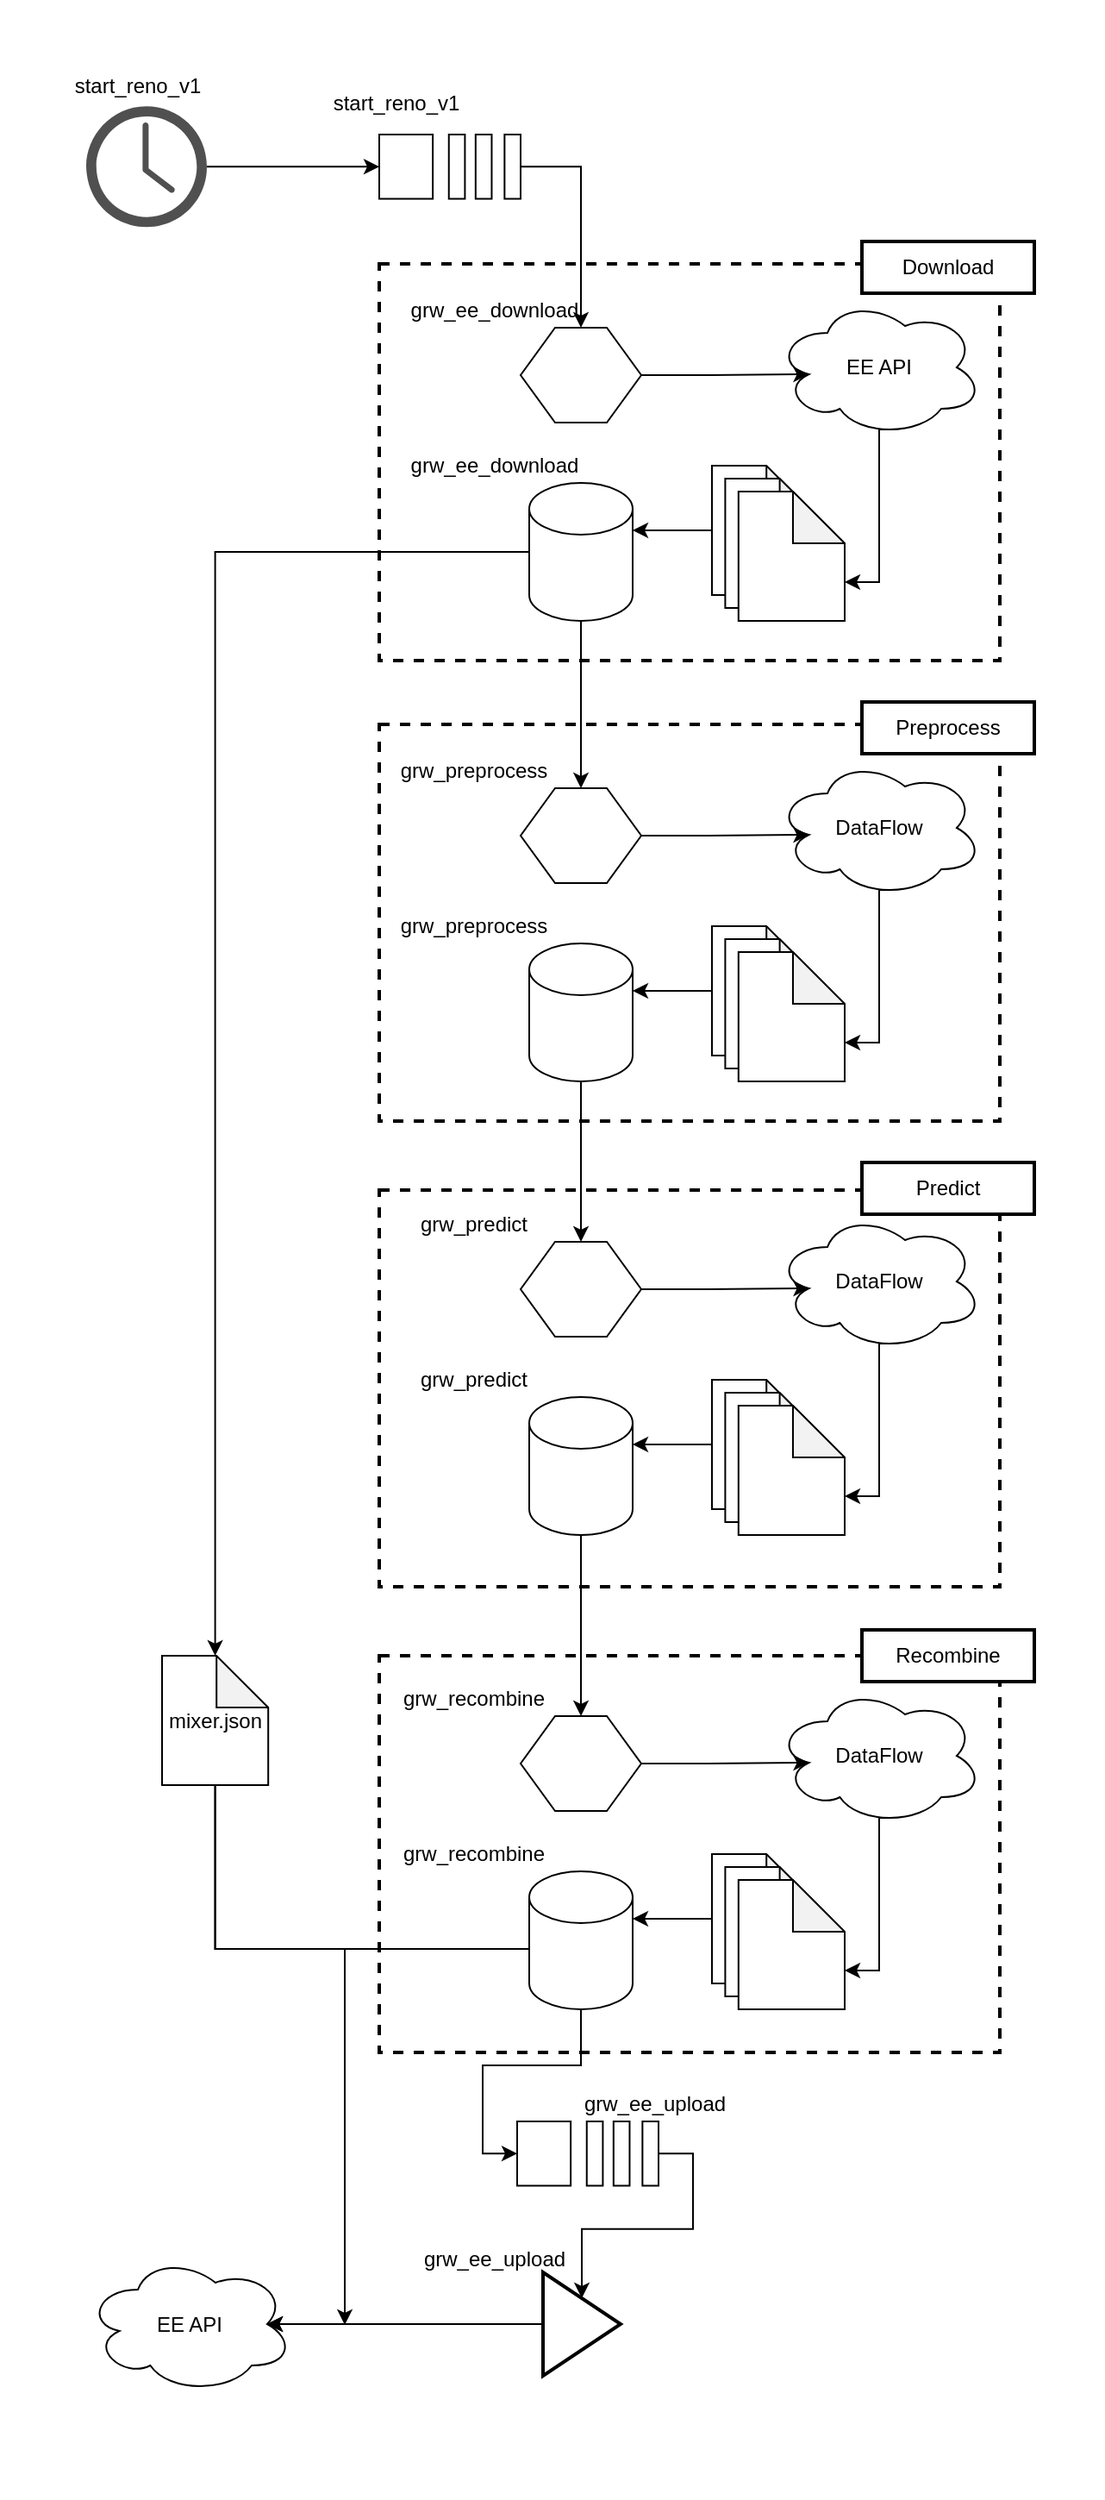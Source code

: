 <mxfile version="14.6.13" type="device"><diagram id="YiXheeFf85XHUU5zugut" name="Page-1"><mxGraphModel dx="1892" dy="1174" grid="1" gridSize="10" guides="1" tooltips="1" connect="1" arrows="1" fold="1" page="1" pageScale="1" pageWidth="850" pageHeight="1100" math="0" shadow="0"><root><mxCell id="0"/><mxCell id="1" parent="0"/><mxCell id="QEKiELdDZIYWnJ-q98RR-2" value="" style="rounded=0;whiteSpace=wrap;html=1;strokeColor=none;" vertex="1" parent="1"><mxGeometry x="170" y="20" width="640" height="1440" as="geometry"/></mxCell><mxCell id="Cv2jm8XQjAbmHCX0WIOV-8" value="" style="pointerEvents=1;shadow=0;dashed=0;html=1;strokeColor=none;fillColor=#505050;labelPosition=center;verticalLabelPosition=bottom;verticalAlign=top;outlineConnect=0;align=center;shape=mxgraph.office.concepts.clock;" parent="1" vertex="1"><mxGeometry x="220" y="81.63" width="70" height="70" as="geometry"/></mxCell><mxCell id="Cv2jm8XQjAbmHCX0WIOV-9" value="start_reno_v1" style="text;html=1;strokeColor=none;fillColor=none;align=center;verticalAlign=middle;whiteSpace=wrap;rounded=0;" parent="1" vertex="1"><mxGeometry x="230" y="60" width="40" height="20" as="geometry"/></mxCell><mxCell id="Cv2jm8XQjAbmHCX0WIOV-14" value="" style="group" parent="1" vertex="1" connectable="0"><mxGeometry x="390" y="98.0" width="82" height="37.27" as="geometry"/></mxCell><mxCell id="Cv2jm8XQjAbmHCX0WIOV-10" value="" style="rounded=0;whiteSpace=wrap;html=1;" parent="Cv2jm8XQjAbmHCX0WIOV-14" vertex="1"><mxGeometry width="31.061" height="37.27" as="geometry"/></mxCell><mxCell id="Cv2jm8XQjAbmHCX0WIOV-11" value="" style="rounded=0;whiteSpace=wrap;html=1;" parent="Cv2jm8XQjAbmHCX0WIOV-14" vertex="1"><mxGeometry x="40.379" width="9.318" height="37.27" as="geometry"/></mxCell><mxCell id="Cv2jm8XQjAbmHCX0WIOV-12" value="" style="rounded=0;whiteSpace=wrap;html=1;" parent="Cv2jm8XQjAbmHCX0WIOV-14" vertex="1"><mxGeometry x="55.909" width="9.318" height="37.27" as="geometry"/></mxCell><mxCell id="Cv2jm8XQjAbmHCX0WIOV-13" value="" style="rounded=0;whiteSpace=wrap;html=1;" parent="Cv2jm8XQjAbmHCX0WIOV-14" vertex="1"><mxGeometry x="72.682" width="9.318" height="37.27" as="geometry"/></mxCell><mxCell id="Cv2jm8XQjAbmHCX0WIOV-15" value="start_reno_v1" style="text;html=1;strokeColor=none;fillColor=none;align=center;verticalAlign=middle;whiteSpace=wrap;rounded=0;" parent="1" vertex="1"><mxGeometry x="380" y="70" width="40" height="20" as="geometry"/></mxCell><mxCell id="Cv2jm8XQjAbmHCX0WIOV-18" value="" style="endArrow=classic;html=1;entryX=0;entryY=0.5;entryDx=0;entryDy=0;" parent="1" source="Cv2jm8XQjAbmHCX0WIOV-8" target="Cv2jm8XQjAbmHCX0WIOV-10" edge="1"><mxGeometry width="50" height="50" relative="1" as="geometry"><mxPoint x="580" y="300" as="sourcePoint"/><mxPoint x="630" y="250" as="targetPoint"/></mxGeometry></mxCell><mxCell id="Cv2jm8XQjAbmHCX0WIOV-60" style="edgeStyle=orthogonalEdgeStyle;rounded=0;orthogonalLoop=1;jettySize=auto;html=1;exitX=0.5;exitY=1;exitDx=0;exitDy=0;exitPerimeter=0;entryX=0.5;entryY=0;entryDx=0;entryDy=0;" parent="1" source="Cv2jm8XQjAbmHCX0WIOV-45" target="Cv2jm8XQjAbmHCX0WIOV-49" edge="1"><mxGeometry relative="1" as="geometry"/></mxCell><mxCell id="Cv2jm8XQjAbmHCX0WIOV-73" style="edgeStyle=orthogonalEdgeStyle;rounded=0;orthogonalLoop=1;jettySize=auto;html=1;exitX=0.5;exitY=1;exitDx=0;exitDy=0;exitPerimeter=0;entryX=0.5;entryY=0;entryDx=0;entryDy=0;" parent="1" source="Cv2jm8XQjAbmHCX0WIOV-57" target="Cv2jm8XQjAbmHCX0WIOV-62" edge="1"><mxGeometry relative="1" as="geometry"/></mxCell><mxCell id="Cv2jm8XQjAbmHCX0WIOV-88" value="" style="group" parent="1" vertex="1" connectable="0"><mxGeometry x="390" y="427" width="380" height="243" as="geometry"/></mxCell><mxCell id="Cv2jm8XQjAbmHCX0WIOV-75" value="" style="rounded=0;whiteSpace=wrap;html=1;dashed=1;fillColor=none;strokeWidth=2;" parent="Cv2jm8XQjAbmHCX0WIOV-88" vertex="1"><mxGeometry y="13" width="360" height="230" as="geometry"/></mxCell><mxCell id="Cv2jm8XQjAbmHCX0WIOV-34" value="" style="shape=hexagon;perimeter=hexagonPerimeter2;whiteSpace=wrap;html=1;fixedSize=1;" parent="Cv2jm8XQjAbmHCX0WIOV-88" vertex="1"><mxGeometry x="82" y="50" width="70" height="55" as="geometry"/></mxCell><mxCell id="Cv2jm8XQjAbmHCX0WIOV-36" value="grw_preprocess&lt;br&gt;" style="text;html=1;strokeColor=none;fillColor=none;align=center;verticalAlign=middle;whiteSpace=wrap;rounded=0;" parent="Cv2jm8XQjAbmHCX0WIOV-88" vertex="1"><mxGeometry x="35" y="30" width="40" height="20" as="geometry"/></mxCell><mxCell id="Cv2jm8XQjAbmHCX0WIOV-37" value="DataFlow" style="ellipse;shape=cloud;whiteSpace=wrap;html=1;" parent="Cv2jm8XQjAbmHCX0WIOV-88" vertex="1"><mxGeometry x="230" y="33" width="120" height="80" as="geometry"/></mxCell><mxCell id="Cv2jm8XQjAbmHCX0WIOV-38" style="edgeStyle=orthogonalEdgeStyle;rounded=0;orthogonalLoop=1;jettySize=auto;html=1;exitX=1;exitY=0.5;exitDx=0;exitDy=0;entryX=0.16;entryY=0.55;entryDx=0;entryDy=0;entryPerimeter=0;" parent="Cv2jm8XQjAbmHCX0WIOV-88" source="Cv2jm8XQjAbmHCX0WIOV-34" target="Cv2jm8XQjAbmHCX0WIOV-37" edge="1"><mxGeometry y="13" as="geometry"/></mxCell><mxCell id="Cv2jm8XQjAbmHCX0WIOV-41" value="" style="group" parent="Cv2jm8XQjAbmHCX0WIOV-88" vertex="1" connectable="0"><mxGeometry x="193" y="130" width="77" height="90" as="geometry"/></mxCell><mxCell id="Cv2jm8XQjAbmHCX0WIOV-42" value="" style="shape=note;whiteSpace=wrap;html=1;backgroundOutline=1;darkOpacity=0.05;" parent="Cv2jm8XQjAbmHCX0WIOV-41" vertex="1"><mxGeometry width="61.6" height="75" as="geometry"/></mxCell><mxCell id="Cv2jm8XQjAbmHCX0WIOV-43" value="" style="shape=note;whiteSpace=wrap;html=1;backgroundOutline=1;darkOpacity=0.05;" parent="Cv2jm8XQjAbmHCX0WIOV-41" vertex="1"><mxGeometry x="7.7" y="7.5" width="61.6" height="75" as="geometry"/></mxCell><mxCell id="Cv2jm8XQjAbmHCX0WIOV-44" value="" style="shape=note;whiteSpace=wrap;html=1;backgroundOutline=1;darkOpacity=0.05;" parent="Cv2jm8XQjAbmHCX0WIOV-41" vertex="1"><mxGeometry x="15.4" y="15" width="61.6" height="75" as="geometry"/></mxCell><mxCell id="Cv2jm8XQjAbmHCX0WIOV-39" style="edgeStyle=orthogonalEdgeStyle;rounded=0;orthogonalLoop=1;jettySize=auto;html=1;exitX=0.55;exitY=0.95;exitDx=0;exitDy=0;exitPerimeter=0;entryX=0;entryY=0;entryDx=61.6;entryDy=52.5;entryPerimeter=0;" parent="Cv2jm8XQjAbmHCX0WIOV-88" source="Cv2jm8XQjAbmHCX0WIOV-37" target="Cv2jm8XQjAbmHCX0WIOV-44" edge="1"><mxGeometry y="13" as="geometry"><mxPoint x="286" y="170" as="targetPoint"/><Array as="points"><mxPoint x="290" y="109"/><mxPoint x="290" y="198"/></Array></mxGeometry></mxCell><mxCell id="Cv2jm8XQjAbmHCX0WIOV-45" value="" style="shape=cylinder3;whiteSpace=wrap;html=1;boundedLbl=1;backgroundOutline=1;size=15;" parent="Cv2jm8XQjAbmHCX0WIOV-88" vertex="1"><mxGeometry x="87" y="140" width="60" height="80" as="geometry"/></mxCell><mxCell id="Cv2jm8XQjAbmHCX0WIOV-46" style="edgeStyle=orthogonalEdgeStyle;rounded=0;orthogonalLoop=1;jettySize=auto;html=1;exitX=0;exitY=0.5;exitDx=0;exitDy=0;exitPerimeter=0;entryX=1;entryY=0;entryDx=0;entryDy=27.5;entryPerimeter=0;" parent="Cv2jm8XQjAbmHCX0WIOV-88" source="Cv2jm8XQjAbmHCX0WIOV-42" target="Cv2jm8XQjAbmHCX0WIOV-45" edge="1"><mxGeometry y="13" as="geometry"/></mxCell><mxCell id="Cv2jm8XQjAbmHCX0WIOV-47" value="grw_preprocess" style="text;html=1;strokeColor=none;fillColor=none;align=center;verticalAlign=middle;whiteSpace=wrap;rounded=0;" parent="Cv2jm8XQjAbmHCX0WIOV-88" vertex="1"><mxGeometry x="35" y="120" width="40" height="20" as="geometry"/></mxCell><mxCell id="Cv2jm8XQjAbmHCX0WIOV-85" value="Preprocess" style="rounded=0;whiteSpace=wrap;html=1;strokeWidth=2;" parent="Cv2jm8XQjAbmHCX0WIOV-88" vertex="1"><mxGeometry x="280" width="100" height="30" as="geometry"/></mxCell><mxCell id="Cv2jm8XQjAbmHCX0WIOV-89" value="" style="group" parent="1" vertex="1" connectable="0"><mxGeometry x="390" y="694" width="380" height="246" as="geometry"/></mxCell><mxCell id="Cv2jm8XQjAbmHCX0WIOV-80" value="" style="rounded=0;whiteSpace=wrap;html=1;dashed=1;fillColor=none;strokeWidth=2;" parent="Cv2jm8XQjAbmHCX0WIOV-89" vertex="1"><mxGeometry y="16" width="360" height="230" as="geometry"/></mxCell><mxCell id="Cv2jm8XQjAbmHCX0WIOV-49" value="" style="shape=hexagon;perimeter=hexagonPerimeter2;whiteSpace=wrap;html=1;fixedSize=1;" parent="Cv2jm8XQjAbmHCX0WIOV-89" vertex="1"><mxGeometry x="82" y="46" width="70" height="55" as="geometry"/></mxCell><mxCell id="Cv2jm8XQjAbmHCX0WIOV-50" value="grw_predict" style="text;html=1;strokeColor=none;fillColor=none;align=center;verticalAlign=middle;whiteSpace=wrap;rounded=0;" parent="Cv2jm8XQjAbmHCX0WIOV-89" vertex="1"><mxGeometry x="35" y="26" width="40" height="20" as="geometry"/></mxCell><mxCell id="Cv2jm8XQjAbmHCX0WIOV-52" value="DataFlow" style="ellipse;shape=cloud;whiteSpace=wrap;html=1;" parent="Cv2jm8XQjAbmHCX0WIOV-89" vertex="1"><mxGeometry x="230" y="29" width="120" height="80" as="geometry"/></mxCell><mxCell id="Cv2jm8XQjAbmHCX0WIOV-48" style="edgeStyle=orthogonalEdgeStyle;rounded=0;orthogonalLoop=1;jettySize=auto;html=1;exitX=1;exitY=0.5;exitDx=0;exitDy=0;entryX=0.16;entryY=0.55;entryDx=0;entryDy=0;entryPerimeter=0;" parent="Cv2jm8XQjAbmHCX0WIOV-89" source="Cv2jm8XQjAbmHCX0WIOV-49" target="Cv2jm8XQjAbmHCX0WIOV-52" edge="1"><mxGeometry y="16" as="geometry"/></mxCell><mxCell id="Cv2jm8XQjAbmHCX0WIOV-53" value="" style="group" parent="Cv2jm8XQjAbmHCX0WIOV-89" vertex="1" connectable="0"><mxGeometry x="193" y="126" width="77" height="90" as="geometry"/></mxCell><mxCell id="Cv2jm8XQjAbmHCX0WIOV-54" value="" style="shape=note;whiteSpace=wrap;html=1;backgroundOutline=1;darkOpacity=0.05;" parent="Cv2jm8XQjAbmHCX0WIOV-53" vertex="1"><mxGeometry width="61.6" height="75" as="geometry"/></mxCell><mxCell id="Cv2jm8XQjAbmHCX0WIOV-55" value="" style="shape=note;whiteSpace=wrap;html=1;backgroundOutline=1;darkOpacity=0.05;" parent="Cv2jm8XQjAbmHCX0WIOV-53" vertex="1"><mxGeometry x="7.7" y="7.5" width="61.6" height="75" as="geometry"/></mxCell><mxCell id="Cv2jm8XQjAbmHCX0WIOV-56" value="" style="shape=note;whiteSpace=wrap;html=1;backgroundOutline=1;darkOpacity=0.05;" parent="Cv2jm8XQjAbmHCX0WIOV-53" vertex="1"><mxGeometry x="15.4" y="15" width="61.6" height="75" as="geometry"/></mxCell><mxCell id="Cv2jm8XQjAbmHCX0WIOV-51" style="edgeStyle=orthogonalEdgeStyle;rounded=0;orthogonalLoop=1;jettySize=auto;html=1;exitX=0.55;exitY=0.95;exitDx=0;exitDy=0;exitPerimeter=0;entryX=0;entryY=0;entryDx=61.6;entryDy=52.5;entryPerimeter=0;" parent="Cv2jm8XQjAbmHCX0WIOV-89" source="Cv2jm8XQjAbmHCX0WIOV-52" target="Cv2jm8XQjAbmHCX0WIOV-56" edge="1"><mxGeometry y="16" as="geometry"><mxPoint x="286" y="166" as="targetPoint"/><Array as="points"><mxPoint x="290" y="105"/><mxPoint x="290" y="194"/></Array></mxGeometry></mxCell><mxCell id="Cv2jm8XQjAbmHCX0WIOV-57" value="" style="shape=cylinder3;whiteSpace=wrap;html=1;boundedLbl=1;backgroundOutline=1;size=15;" parent="Cv2jm8XQjAbmHCX0WIOV-89" vertex="1"><mxGeometry x="87" y="136" width="60" height="80" as="geometry"/></mxCell><mxCell id="Cv2jm8XQjAbmHCX0WIOV-58" style="edgeStyle=orthogonalEdgeStyle;rounded=0;orthogonalLoop=1;jettySize=auto;html=1;exitX=0;exitY=0.5;exitDx=0;exitDy=0;exitPerimeter=0;entryX=1;entryY=0;entryDx=0;entryDy=27.5;entryPerimeter=0;" parent="Cv2jm8XQjAbmHCX0WIOV-89" source="Cv2jm8XQjAbmHCX0WIOV-54" target="Cv2jm8XQjAbmHCX0WIOV-57" edge="1"><mxGeometry y="16" as="geometry"/></mxCell><mxCell id="Cv2jm8XQjAbmHCX0WIOV-59" value="grw_predict" style="text;html=1;strokeColor=none;fillColor=none;align=center;verticalAlign=middle;whiteSpace=wrap;rounded=0;" parent="Cv2jm8XQjAbmHCX0WIOV-89" vertex="1"><mxGeometry x="35" y="116" width="40" height="20" as="geometry"/></mxCell><mxCell id="Cv2jm8XQjAbmHCX0WIOV-86" value="Predict" style="rounded=0;whiteSpace=wrap;html=1;strokeWidth=2;" parent="Cv2jm8XQjAbmHCX0WIOV-89" vertex="1"><mxGeometry x="280" width="100" height="30" as="geometry"/></mxCell><mxCell id="Cv2jm8XQjAbmHCX0WIOV-90" value="" style="group" parent="1" vertex="1" connectable="0"><mxGeometry x="390" y="965" width="380" height="245" as="geometry"/></mxCell><mxCell id="Cv2jm8XQjAbmHCX0WIOV-81" value="" style="rounded=0;whiteSpace=wrap;html=1;dashed=1;fillColor=none;strokeWidth=2;" parent="Cv2jm8XQjAbmHCX0WIOV-90" vertex="1"><mxGeometry y="15" width="360" height="230" as="geometry"/></mxCell><mxCell id="Cv2jm8XQjAbmHCX0WIOV-62" value="" style="shape=hexagon;perimeter=hexagonPerimeter2;whiteSpace=wrap;html=1;fixedSize=1;" parent="Cv2jm8XQjAbmHCX0WIOV-90" vertex="1"><mxGeometry x="82" y="50" width="70" height="55" as="geometry"/></mxCell><mxCell id="Cv2jm8XQjAbmHCX0WIOV-63" value="grw_recombine" style="text;html=1;strokeColor=none;fillColor=none;align=center;verticalAlign=middle;whiteSpace=wrap;rounded=0;" parent="Cv2jm8XQjAbmHCX0WIOV-90" vertex="1"><mxGeometry x="35" y="30" width="40" height="20" as="geometry"/></mxCell><mxCell id="Cv2jm8XQjAbmHCX0WIOV-65" value="DataFlow" style="ellipse;shape=cloud;whiteSpace=wrap;html=1;" parent="Cv2jm8XQjAbmHCX0WIOV-90" vertex="1"><mxGeometry x="230" y="33" width="120" height="80" as="geometry"/></mxCell><mxCell id="Cv2jm8XQjAbmHCX0WIOV-61" style="edgeStyle=orthogonalEdgeStyle;rounded=0;orthogonalLoop=1;jettySize=auto;html=1;exitX=1;exitY=0.5;exitDx=0;exitDy=0;entryX=0.16;entryY=0.55;entryDx=0;entryDy=0;entryPerimeter=0;" parent="Cv2jm8XQjAbmHCX0WIOV-90" source="Cv2jm8XQjAbmHCX0WIOV-62" target="Cv2jm8XQjAbmHCX0WIOV-65" edge="1"><mxGeometry y="15" as="geometry"/></mxCell><mxCell id="Cv2jm8XQjAbmHCX0WIOV-66" value="" style="group" parent="Cv2jm8XQjAbmHCX0WIOV-90" vertex="1" connectable="0"><mxGeometry x="193" y="130" width="77" height="90" as="geometry"/></mxCell><mxCell id="Cv2jm8XQjAbmHCX0WIOV-67" value="" style="shape=note;whiteSpace=wrap;html=1;backgroundOutline=1;darkOpacity=0.05;" parent="Cv2jm8XQjAbmHCX0WIOV-66" vertex="1"><mxGeometry width="61.6" height="75" as="geometry"/></mxCell><mxCell id="Cv2jm8XQjAbmHCX0WIOV-68" value="" style="shape=note;whiteSpace=wrap;html=1;backgroundOutline=1;darkOpacity=0.05;" parent="Cv2jm8XQjAbmHCX0WIOV-66" vertex="1"><mxGeometry x="7.7" y="7.5" width="61.6" height="75" as="geometry"/></mxCell><mxCell id="Cv2jm8XQjAbmHCX0WIOV-69" value="" style="shape=note;whiteSpace=wrap;html=1;backgroundOutline=1;darkOpacity=0.05;" parent="Cv2jm8XQjAbmHCX0WIOV-66" vertex="1"><mxGeometry x="15.4" y="15" width="61.6" height="75" as="geometry"/></mxCell><mxCell id="Cv2jm8XQjAbmHCX0WIOV-64" style="edgeStyle=orthogonalEdgeStyle;rounded=0;orthogonalLoop=1;jettySize=auto;html=1;exitX=0.55;exitY=0.95;exitDx=0;exitDy=0;exitPerimeter=0;entryX=0;entryY=0;entryDx=61.6;entryDy=52.5;entryPerimeter=0;" parent="Cv2jm8XQjAbmHCX0WIOV-90" source="Cv2jm8XQjAbmHCX0WIOV-65" target="Cv2jm8XQjAbmHCX0WIOV-69" edge="1"><mxGeometry y="15" as="geometry"><mxPoint x="286" y="170" as="targetPoint"/><Array as="points"><mxPoint x="290" y="109"/><mxPoint x="290" y="198"/></Array></mxGeometry></mxCell><mxCell id="Cv2jm8XQjAbmHCX0WIOV-70" value="" style="shape=cylinder3;whiteSpace=wrap;html=1;boundedLbl=1;backgroundOutline=1;size=15;" parent="Cv2jm8XQjAbmHCX0WIOV-90" vertex="1"><mxGeometry x="87" y="140" width="60" height="80" as="geometry"/></mxCell><mxCell id="Cv2jm8XQjAbmHCX0WIOV-71" style="edgeStyle=orthogonalEdgeStyle;rounded=0;orthogonalLoop=1;jettySize=auto;html=1;exitX=0;exitY=0.5;exitDx=0;exitDy=0;exitPerimeter=0;entryX=1;entryY=0;entryDx=0;entryDy=27.5;entryPerimeter=0;" parent="Cv2jm8XQjAbmHCX0WIOV-90" source="Cv2jm8XQjAbmHCX0WIOV-67" target="Cv2jm8XQjAbmHCX0WIOV-70" edge="1"><mxGeometry y="15" as="geometry"/></mxCell><mxCell id="Cv2jm8XQjAbmHCX0WIOV-72" value="grw_recombine" style="text;html=1;strokeColor=none;fillColor=none;align=center;verticalAlign=middle;whiteSpace=wrap;rounded=0;" parent="Cv2jm8XQjAbmHCX0WIOV-90" vertex="1"><mxGeometry x="35" y="120" width="40" height="20" as="geometry"/></mxCell><mxCell id="Cv2jm8XQjAbmHCX0WIOV-87" value="Recombine" style="rounded=0;whiteSpace=wrap;html=1;strokeWidth=2;" parent="Cv2jm8XQjAbmHCX0WIOV-90" vertex="1"><mxGeometry x="280" width="100" height="30" as="geometry"/></mxCell><mxCell id="Cv2jm8XQjAbmHCX0WIOV-91" value="" style="group" parent="1" vertex="1" connectable="0"><mxGeometry x="390" y="160" width="380" height="243" as="geometry"/></mxCell><mxCell id="Cv2jm8XQjAbmHCX0WIOV-92" value="" style="rounded=0;whiteSpace=wrap;html=1;dashed=1;fillColor=none;strokeWidth=2;" parent="Cv2jm8XQjAbmHCX0WIOV-91" vertex="1"><mxGeometry y="13" width="360" height="230" as="geometry"/></mxCell><mxCell id="Cv2jm8XQjAbmHCX0WIOV-93" value="" style="shape=hexagon;perimeter=hexagonPerimeter2;whiteSpace=wrap;html=1;fixedSize=1;" parent="Cv2jm8XQjAbmHCX0WIOV-91" vertex="1"><mxGeometry x="82" y="50" width="70" height="55" as="geometry"/></mxCell><mxCell id="Cv2jm8XQjAbmHCX0WIOV-94" value="grw_ee_download" style="text;html=1;strokeColor=none;fillColor=none;align=center;verticalAlign=middle;whiteSpace=wrap;rounded=0;" parent="Cv2jm8XQjAbmHCX0WIOV-91" vertex="1"><mxGeometry x="47" y="30" width="40" height="20" as="geometry"/></mxCell><mxCell id="Cv2jm8XQjAbmHCX0WIOV-95" value="EE API" style="ellipse;shape=cloud;whiteSpace=wrap;html=1;" parent="Cv2jm8XQjAbmHCX0WIOV-91" vertex="1"><mxGeometry x="230" y="33" width="120" height="80" as="geometry"/></mxCell><mxCell id="Cv2jm8XQjAbmHCX0WIOV-96" style="edgeStyle=orthogonalEdgeStyle;rounded=0;orthogonalLoop=1;jettySize=auto;html=1;exitX=1;exitY=0.5;exitDx=0;exitDy=0;entryX=0.16;entryY=0.55;entryDx=0;entryDy=0;entryPerimeter=0;" parent="Cv2jm8XQjAbmHCX0WIOV-91" source="Cv2jm8XQjAbmHCX0WIOV-93" target="Cv2jm8XQjAbmHCX0WIOV-95" edge="1"><mxGeometry y="13" as="geometry"/></mxCell><mxCell id="Cv2jm8XQjAbmHCX0WIOV-97" value="" style="group" parent="Cv2jm8XQjAbmHCX0WIOV-91" vertex="1" connectable="0"><mxGeometry x="193" y="130" width="77" height="90" as="geometry"/></mxCell><mxCell id="Cv2jm8XQjAbmHCX0WIOV-98" value="" style="shape=note;whiteSpace=wrap;html=1;backgroundOutline=1;darkOpacity=0.05;" parent="Cv2jm8XQjAbmHCX0WIOV-97" vertex="1"><mxGeometry width="61.6" height="75" as="geometry"/></mxCell><mxCell id="Cv2jm8XQjAbmHCX0WIOV-99" value="" style="shape=note;whiteSpace=wrap;html=1;backgroundOutline=1;darkOpacity=0.05;" parent="Cv2jm8XQjAbmHCX0WIOV-97" vertex="1"><mxGeometry x="7.7" y="7.5" width="61.6" height="75" as="geometry"/></mxCell><mxCell id="Cv2jm8XQjAbmHCX0WIOV-100" value="" style="shape=note;whiteSpace=wrap;html=1;backgroundOutline=1;darkOpacity=0.05;" parent="Cv2jm8XQjAbmHCX0WIOV-97" vertex="1"><mxGeometry x="15.4" y="15" width="61.6" height="75" as="geometry"/></mxCell><mxCell id="Cv2jm8XQjAbmHCX0WIOV-101" style="edgeStyle=orthogonalEdgeStyle;rounded=0;orthogonalLoop=1;jettySize=auto;html=1;exitX=0.55;exitY=0.95;exitDx=0;exitDy=0;exitPerimeter=0;entryX=0;entryY=0;entryDx=61.6;entryDy=52.5;entryPerimeter=0;" parent="Cv2jm8XQjAbmHCX0WIOV-91" source="Cv2jm8XQjAbmHCX0WIOV-95" target="Cv2jm8XQjAbmHCX0WIOV-100" edge="1"><mxGeometry y="13" as="geometry"><mxPoint x="286" y="170" as="targetPoint"/><Array as="points"><mxPoint x="290" y="109"/><mxPoint x="290" y="198"/></Array></mxGeometry></mxCell><mxCell id="Cv2jm8XQjAbmHCX0WIOV-102" value="" style="shape=cylinder3;whiteSpace=wrap;html=1;boundedLbl=1;backgroundOutline=1;size=15;" parent="Cv2jm8XQjAbmHCX0WIOV-91" vertex="1"><mxGeometry x="87" y="140" width="60" height="80" as="geometry"/></mxCell><mxCell id="Cv2jm8XQjAbmHCX0WIOV-103" style="edgeStyle=orthogonalEdgeStyle;rounded=0;orthogonalLoop=1;jettySize=auto;html=1;exitX=0;exitY=0.5;exitDx=0;exitDy=0;exitPerimeter=0;entryX=1;entryY=0;entryDx=0;entryDy=27.5;entryPerimeter=0;" parent="Cv2jm8XQjAbmHCX0WIOV-91" source="Cv2jm8XQjAbmHCX0WIOV-98" target="Cv2jm8XQjAbmHCX0WIOV-102" edge="1"><mxGeometry y="13" as="geometry"/></mxCell><mxCell id="Cv2jm8XQjAbmHCX0WIOV-104" value="grw_ee_download" style="text;html=1;strokeColor=none;fillColor=none;align=center;verticalAlign=middle;whiteSpace=wrap;rounded=0;" parent="Cv2jm8XQjAbmHCX0WIOV-91" vertex="1"><mxGeometry x="47" y="120" width="40" height="20" as="geometry"/></mxCell><mxCell id="Cv2jm8XQjAbmHCX0WIOV-105" value="Download" style="rounded=0;whiteSpace=wrap;html=1;strokeWidth=2;" parent="Cv2jm8XQjAbmHCX0WIOV-91" vertex="1"><mxGeometry x="280" width="100" height="30" as="geometry"/></mxCell><mxCell id="Cv2jm8XQjAbmHCX0WIOV-106" style="edgeStyle=orthogonalEdgeStyle;rounded=0;orthogonalLoop=1;jettySize=auto;html=1;exitX=1;exitY=0.5;exitDx=0;exitDy=0;" parent="1" source="Cv2jm8XQjAbmHCX0WIOV-13" target="Cv2jm8XQjAbmHCX0WIOV-93" edge="1"><mxGeometry relative="1" as="geometry"/></mxCell><mxCell id="Cv2jm8XQjAbmHCX0WIOV-107" style="edgeStyle=orthogonalEdgeStyle;rounded=0;orthogonalLoop=1;jettySize=auto;html=1;exitX=0.5;exitY=1;exitDx=0;exitDy=0;exitPerimeter=0;" parent="1" source="Cv2jm8XQjAbmHCX0WIOV-102" target="Cv2jm8XQjAbmHCX0WIOV-34" edge="1"><mxGeometry relative="1" as="geometry"/></mxCell><mxCell id="Cv2jm8XQjAbmHCX0WIOV-108" value="" style="group" parent="1" vertex="1" connectable="0"><mxGeometry x="470" y="1250" width="82" height="37.27" as="geometry"/></mxCell><mxCell id="Cv2jm8XQjAbmHCX0WIOV-109" value="" style="rounded=0;whiteSpace=wrap;html=1;" parent="Cv2jm8XQjAbmHCX0WIOV-108" vertex="1"><mxGeometry width="31.061" height="37.27" as="geometry"/></mxCell><mxCell id="Cv2jm8XQjAbmHCX0WIOV-110" value="" style="rounded=0;whiteSpace=wrap;html=1;" parent="Cv2jm8XQjAbmHCX0WIOV-108" vertex="1"><mxGeometry x="40.379" width="9.318" height="37.27" as="geometry"/></mxCell><mxCell id="Cv2jm8XQjAbmHCX0WIOV-111" value="" style="rounded=0;whiteSpace=wrap;html=1;" parent="Cv2jm8XQjAbmHCX0WIOV-108" vertex="1"><mxGeometry x="55.909" width="9.318" height="37.27" as="geometry"/></mxCell><mxCell id="Cv2jm8XQjAbmHCX0WIOV-112" value="" style="rounded=0;whiteSpace=wrap;html=1;" parent="Cv2jm8XQjAbmHCX0WIOV-108" vertex="1"><mxGeometry x="72.682" width="9.318" height="37.27" as="geometry"/></mxCell><mxCell id="Cv2jm8XQjAbmHCX0WIOV-113" style="edgeStyle=orthogonalEdgeStyle;rounded=0;orthogonalLoop=1;jettySize=auto;html=1;exitX=0.5;exitY=1;exitDx=0;exitDy=0;exitPerimeter=0;entryX=0;entryY=0.5;entryDx=0;entryDy=0;" parent="1" source="Cv2jm8XQjAbmHCX0WIOV-70" target="Cv2jm8XQjAbmHCX0WIOV-109" edge="1"><mxGeometry relative="1" as="geometry"/></mxCell><mxCell id="Cv2jm8XQjAbmHCX0WIOV-129" style="edgeStyle=orthogonalEdgeStyle;rounded=0;orthogonalLoop=1;jettySize=auto;html=1;exitX=1;exitY=0.5;exitDx=0;exitDy=0;entryX=0.5;entryY=0;entryDx=0;entryDy=0;" parent="1" source="Cv2jm8XQjAbmHCX0WIOV-112" target="Cv2jm8XQjAbmHCX0WIOV-140" edge="1"><mxGeometry relative="1" as="geometry"><mxPoint x="507" y="1340" as="targetPoint"/></mxGeometry></mxCell><mxCell id="Cv2jm8XQjAbmHCX0WIOV-130" value="grw_ee_upload" style="text;html=1;strokeColor=none;fillColor=none;align=center;verticalAlign=middle;whiteSpace=wrap;rounded=0;" parent="1" vertex="1"><mxGeometry x="530" y="1230" width="40" height="20" as="geometry"/></mxCell><mxCell id="Cv2jm8XQjAbmHCX0WIOV-131" style="edgeStyle=orthogonalEdgeStyle;rounded=0;orthogonalLoop=1;jettySize=auto;html=1;exitX=0;exitY=0.5;exitDx=0;exitDy=0;entryX=0.875;entryY=0.5;entryDx=0;entryDy=0;entryPerimeter=0;" parent="1" source="Cv2jm8XQjAbmHCX0WIOV-140" target="Cv2jm8XQjAbmHCX0WIOV-118" edge="1"><mxGeometry relative="1" as="geometry"><mxPoint x="472" y="1367.5" as="sourcePoint"/></mxGeometry></mxCell><mxCell id="Cv2jm8XQjAbmHCX0WIOV-117" value="grw_ee_upload" style="text;html=1;strokeColor=none;fillColor=none;align=center;verticalAlign=middle;whiteSpace=wrap;rounded=0;" parent="1" vertex="1"><mxGeometry x="437" y="1320" width="40" height="20" as="geometry"/></mxCell><mxCell id="Cv2jm8XQjAbmHCX0WIOV-118" value="EE API" style="ellipse;shape=cloud;whiteSpace=wrap;html=1;" parent="1" vertex="1"><mxGeometry x="220" y="1327.5" width="120" height="80" as="geometry"/></mxCell><mxCell id="Cv2jm8XQjAbmHCX0WIOV-135" style="edgeStyle=orthogonalEdgeStyle;rounded=0;orthogonalLoop=1;jettySize=auto;html=1;exitX=0.5;exitY=1;exitDx=0;exitDy=0;exitPerimeter=0;entryX=0.875;entryY=0.5;entryDx=0;entryDy=0;entryPerimeter=0;" parent="1" source="Cv2jm8XQjAbmHCX0WIOV-134" target="Cv2jm8XQjAbmHCX0WIOV-118" edge="1"><mxGeometry relative="1" as="geometry"><Array as="points"><mxPoint x="295" y="1150"/><mxPoint x="370" y="1150"/><mxPoint x="370" y="1368"/></Array></mxGeometry></mxCell><mxCell id="Cv2jm8XQjAbmHCX0WIOV-134" value="mixer.json" style="shape=note;whiteSpace=wrap;html=1;backgroundOutline=1;darkOpacity=0.05;" parent="1" vertex="1"><mxGeometry x="264" y="980" width="61.6" height="75" as="geometry"/></mxCell><mxCell id="Cv2jm8XQjAbmHCX0WIOV-137" style="edgeStyle=orthogonalEdgeStyle;rounded=0;orthogonalLoop=1;jettySize=auto;html=1;exitX=0;exitY=0.5;exitDx=0;exitDy=0;exitPerimeter=0;entryX=0.5;entryY=0;entryDx=0;entryDy=0;entryPerimeter=0;" parent="1" source="Cv2jm8XQjAbmHCX0WIOV-102" target="Cv2jm8XQjAbmHCX0WIOV-134" edge="1"><mxGeometry relative="1" as="geometry"/></mxCell><mxCell id="Cv2jm8XQjAbmHCX0WIOV-138" style="edgeStyle=orthogonalEdgeStyle;rounded=0;orthogonalLoop=1;jettySize=auto;html=1;exitX=0;exitY=0.5;exitDx=0;exitDy=0;exitPerimeter=0;entryX=0.875;entryY=0.5;entryDx=0;entryDy=0;entryPerimeter=0;" parent="1" source="Cv2jm8XQjAbmHCX0WIOV-70" target="Cv2jm8XQjAbmHCX0WIOV-118" edge="1"><mxGeometry relative="1" as="geometry"><Array as="points"><mxPoint x="477" y="1150"/><mxPoint x="370" y="1150"/><mxPoint x="370" y="1368"/></Array></mxGeometry></mxCell><mxCell id="Cv2jm8XQjAbmHCX0WIOV-139" style="edgeStyle=orthogonalEdgeStyle;rounded=0;orthogonalLoop=1;jettySize=auto;html=1;exitX=0.5;exitY=1;exitDx=0;exitDy=0;exitPerimeter=0;" parent="1" source="Cv2jm8XQjAbmHCX0WIOV-134" edge="1"><mxGeometry relative="1" as="geometry"><mxPoint x="294.8" y="1055" as="sourcePoint"/><mxPoint x="370" y="1368" as="targetPoint"/><Array as="points"><mxPoint x="295" y="1150"/><mxPoint x="370" y="1150"/><mxPoint x="370" y="1368"/></Array></mxGeometry></mxCell><mxCell id="Cv2jm8XQjAbmHCX0WIOV-140" value="" style="triangle;whiteSpace=wrap;html=1;strokeWidth=2;fillColor=#ffffff;" parent="1" vertex="1"><mxGeometry x="485" y="1337.5" width="45" height="60" as="geometry"/></mxCell><mxCell id="QEKiELdDZIYWnJ-q98RR-3" style="edgeStyle=orthogonalEdgeStyle;rounded=0;orthogonalLoop=1;jettySize=auto;html=1;exitX=0.5;exitY=1;exitDx=0;exitDy=0;" edge="1" parent="1" source="QEKiELdDZIYWnJ-q98RR-2" target="QEKiELdDZIYWnJ-q98RR-2"><mxGeometry relative="1" as="geometry"/></mxCell></root></mxGraphModel></diagram></mxfile>